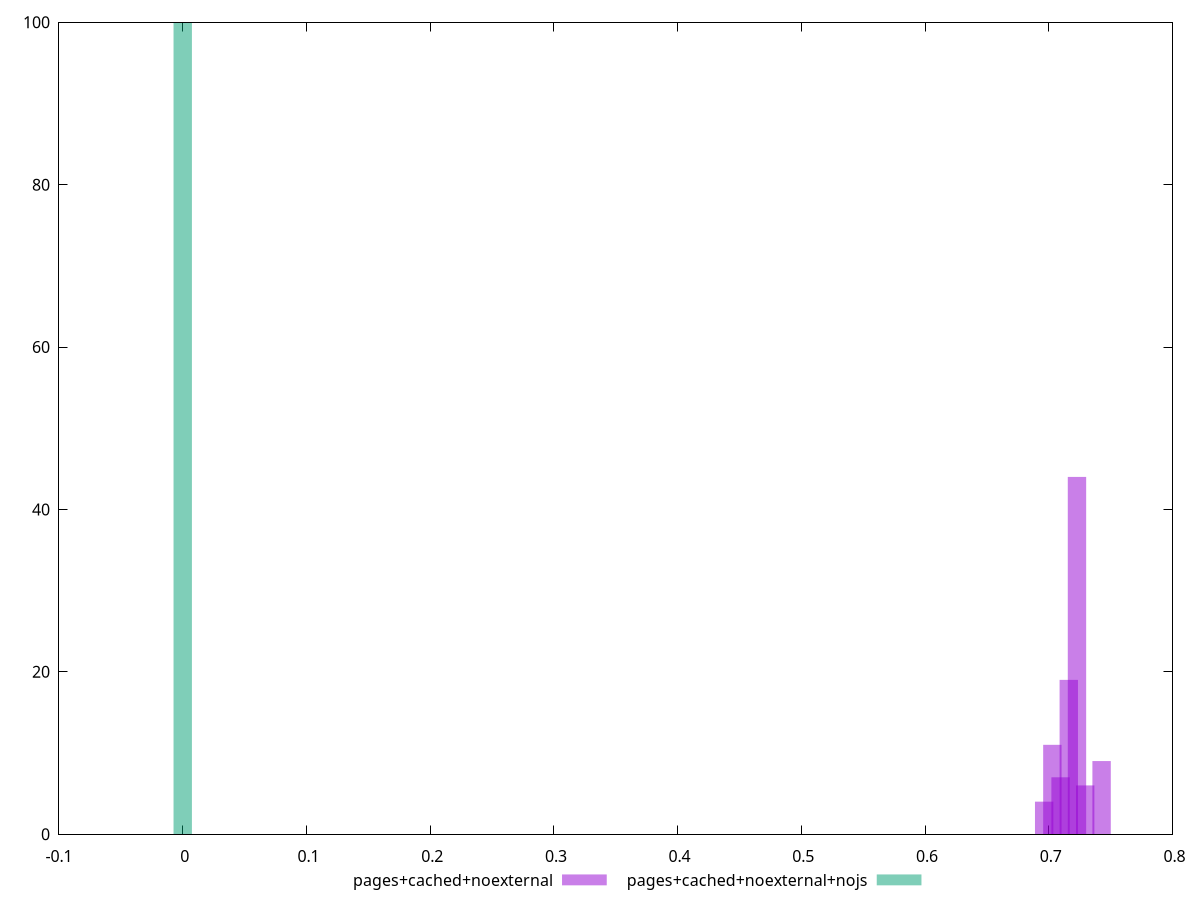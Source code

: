$_pagesCachedNoexternal <<EOF
0.6962703101152183 4
0.7227948933577029 44
0.7095326017364606 7
0.729426039168324 6
0.7161637475470818 19
0.7426883307895662 9
0.7029014559258395 11
EOF
$_pagesCachedNoexternalNojs <<EOF
0 100
EOF
set key outside below
set terminal pngcairo
set output "report_00004_2020-11-02T20-21-41.718Z/performance_score/performance_score_pages+cached+noexternal_pages+cached+noexternal+nojs+hist.png"
set boxwidth 0.014853766615791323
set style fill transparent solid 0.5 noborder
set yrange [0:100]
plot $_pagesCachedNoexternal title "pages+cached+noexternal" with boxes ,$_pagesCachedNoexternalNojs title "pages+cached+noexternal+nojs" with boxes ,
